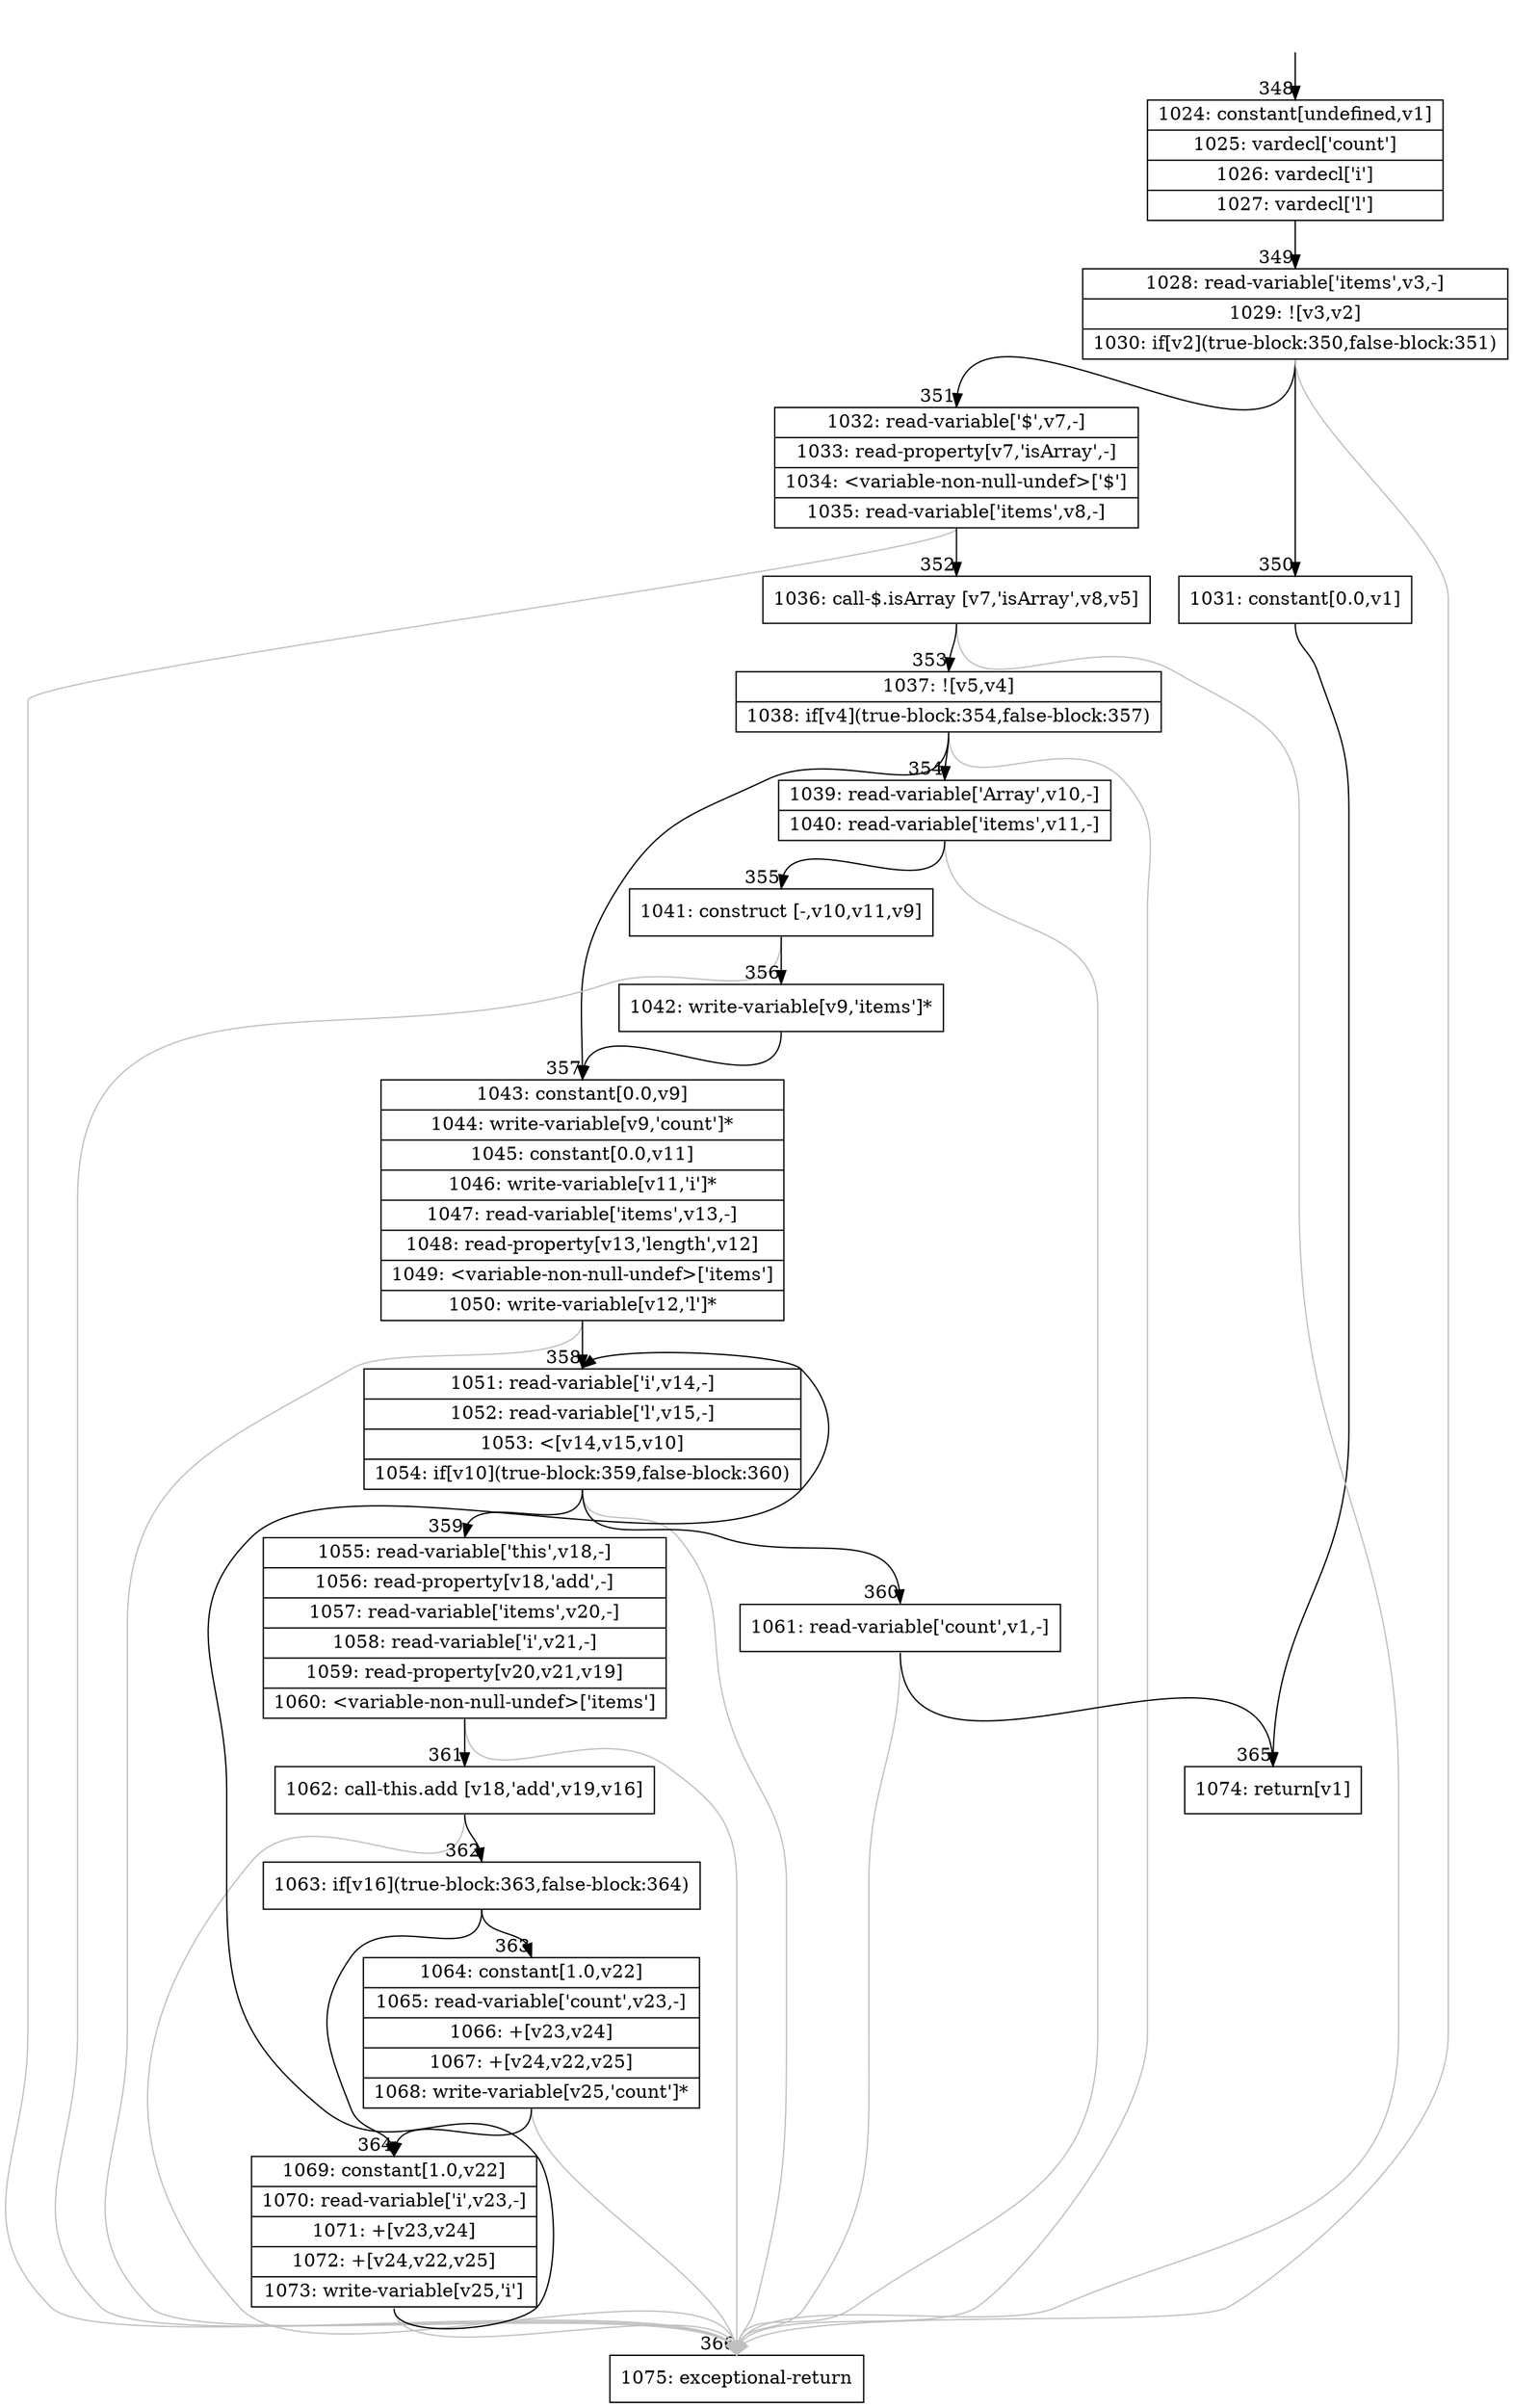 digraph {
rankdir="TD"
BB_entry35[shape=none,label=""];
BB_entry35 -> BB348 [tailport=s, headport=n, headlabel="    348"]
BB348 [shape=record label="{1024: constant[undefined,v1]|1025: vardecl['count']|1026: vardecl['i']|1027: vardecl['l']}" ] 
BB348 -> BB349 [tailport=s, headport=n, headlabel="      349"]
BB349 [shape=record label="{1028: read-variable['items',v3,-]|1029: ![v3,v2]|1030: if[v2](true-block:350,false-block:351)}" ] 
BB349 -> BB350 [tailport=s, headport=n, headlabel="      350"]
BB349 -> BB351 [tailport=s, headport=n, headlabel="      351"]
BB349 -> BB366 [tailport=s, headport=n, color=gray, headlabel="      366"]
BB350 [shape=record label="{1031: constant[0.0,v1]}" ] 
BB350 -> BB365 [tailport=s, headport=n, headlabel="      365"]
BB351 [shape=record label="{1032: read-variable['$',v7,-]|1033: read-property[v7,'isArray',-]|1034: \<variable-non-null-undef\>['$']|1035: read-variable['items',v8,-]}" ] 
BB351 -> BB352 [tailport=s, headport=n, headlabel="      352"]
BB351 -> BB366 [tailport=s, headport=n, color=gray]
BB352 [shape=record label="{1036: call-$.isArray [v7,'isArray',v8,v5]}" ] 
BB352 -> BB353 [tailport=s, headport=n, headlabel="      353"]
BB352 -> BB366 [tailport=s, headport=n, color=gray]
BB353 [shape=record label="{1037: ![v5,v4]|1038: if[v4](true-block:354,false-block:357)}" ] 
BB353 -> BB354 [tailport=s, headport=n, headlabel="      354"]
BB353 -> BB357 [tailport=s, headport=n, headlabel="      357"]
BB353 -> BB366 [tailport=s, headport=n, color=gray]
BB354 [shape=record label="{1039: read-variable['Array',v10,-]|1040: read-variable['items',v11,-]}" ] 
BB354 -> BB355 [tailport=s, headport=n, headlabel="      355"]
BB354 -> BB366 [tailport=s, headport=n, color=gray]
BB355 [shape=record label="{1041: construct [-,v10,v11,v9]}" ] 
BB355 -> BB356 [tailport=s, headport=n, headlabel="      356"]
BB355 -> BB366 [tailport=s, headport=n, color=gray]
BB356 [shape=record label="{1042: write-variable[v9,'items']*}" ] 
BB356 -> BB357 [tailport=s, headport=n]
BB357 [shape=record label="{1043: constant[0.0,v9]|1044: write-variable[v9,'count']*|1045: constant[0.0,v11]|1046: write-variable[v11,'i']*|1047: read-variable['items',v13,-]|1048: read-property[v13,'length',v12]|1049: \<variable-non-null-undef\>['items']|1050: write-variable[v12,'l']*}" ] 
BB357 -> BB358 [tailport=s, headport=n, headlabel="      358"]
BB357 -> BB366 [tailport=s, headport=n, color=gray]
BB358 [shape=record label="{1051: read-variable['i',v14,-]|1052: read-variable['l',v15,-]|1053: \<[v14,v15,v10]|1054: if[v10](true-block:359,false-block:360)}" ] 
BB358 -> BB359 [tailport=s, headport=n, headlabel="      359"]
BB358 -> BB360 [tailport=s, headport=n, headlabel="      360"]
BB358 -> BB366 [tailport=s, headport=n, color=gray]
BB359 [shape=record label="{1055: read-variable['this',v18,-]|1056: read-property[v18,'add',-]|1057: read-variable['items',v20,-]|1058: read-variable['i',v21,-]|1059: read-property[v20,v21,v19]|1060: \<variable-non-null-undef\>['items']}" ] 
BB359 -> BB361 [tailport=s, headport=n, headlabel="      361"]
BB359 -> BB366 [tailport=s, headport=n, color=gray]
BB360 [shape=record label="{1061: read-variable['count',v1,-]}" ] 
BB360 -> BB365 [tailport=s, headport=n]
BB360 -> BB366 [tailport=s, headport=n, color=gray]
BB361 [shape=record label="{1062: call-this.add [v18,'add',v19,v16]}" ] 
BB361 -> BB362 [tailport=s, headport=n, headlabel="      362"]
BB361 -> BB366 [tailport=s, headport=n, color=gray]
BB362 [shape=record label="{1063: if[v16](true-block:363,false-block:364)}" ] 
BB362 -> BB363 [tailport=s, headport=n, headlabel="      363"]
BB362 -> BB364 [tailport=s, headport=n, headlabel="      364"]
BB363 [shape=record label="{1064: constant[1.0,v22]|1065: read-variable['count',v23,-]|1066: +[v23,v24]|1067: +[v24,v22,v25]|1068: write-variable[v25,'count']*}" ] 
BB363 -> BB364 [tailport=s, headport=n]
BB363 -> BB366 [tailport=s, headport=n, color=gray]
BB364 [shape=record label="{1069: constant[1.0,v22]|1070: read-variable['i',v23,-]|1071: +[v23,v24]|1072: +[v24,v22,v25]|1073: write-variable[v25,'i']}" ] 
BB364 -> BB358 [tailport=s, headport=n]
BB364 -> BB366 [tailport=s, headport=n, color=gray]
BB365 [shape=record label="{1074: return[v1]}" ] 
BB366 [shape=record label="{1075: exceptional-return}" ] 
//#$~ 303
}
